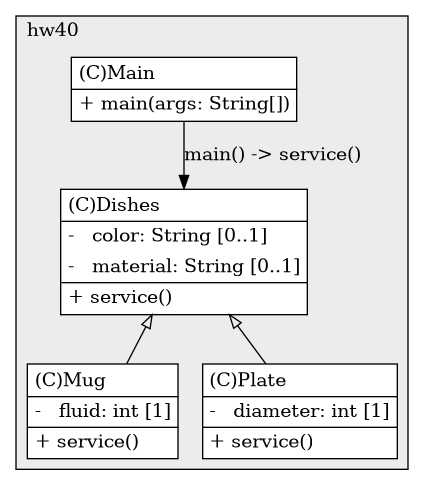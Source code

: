 @startuml

/' diagram meta data start
config=StructureConfiguration;
{
  "projectClassification": {
    "searchMode": "OpenProject", // OpenProject, AllProjects
    "includedProjects": "",
    "pathEndKeywords": "*.impl",
    "isClientPath": "",
    "isClientName": "",
    "isTestPath": "",
    "isTestName": "",
    "isMappingPath": "",
    "isMappingName": "",
    "isDataAccessPath": "",
    "isDataAccessName": "",
    "isDataStructurePath": "",
    "isDataStructureName": "",
    "isInterfaceStructuresPath": "",
    "isInterfaceStructuresName": "",
    "isEntryPointPath": "",
    "isEntryPointName": "",
    "treatFinalFieldsAsMandatory": false
  },
  "graphRestriction": {
    "classPackageExcludeFilter": "",
    "classPackageIncludeFilter": "",
    "classNameExcludeFilter": "",
    "classNameIncludeFilter": "",
    "methodNameExcludeFilter": "",
    "methodNameIncludeFilter": "",
    "removeByInheritance": "", // inheritance/annotation based filtering is done in a second step
    "removeByAnnotation": "",
    "removeByClassPackage": "", // cleanup the graph after inheritance/annotation based filtering is done
    "removeByClassName": "",
    "cutMappings": false,
    "cutEnum": true,
    "cutTests": true,
    "cutClient": true,
    "cutDataAccess": false,
    "cutInterfaceStructures": false,
    "cutDataStructures": false,
    "cutGetterAndSetter": true,
    "cutConstructors": true
  },
  "graphTraversal": {
    "forwardDepth": 6,
    "backwardDepth": 6,
    "classPackageExcludeFilter": "",
    "classPackageIncludeFilter": "",
    "classNameExcludeFilter": "",
    "classNameIncludeFilter": "",
    "methodNameExcludeFilter": "",
    "methodNameIncludeFilter": "",
    "hideMappings": false,
    "hideDataStructures": false,
    "hidePrivateMethods": true,
    "hideInterfaceCalls": true, // indirection: implementation -> interface (is hidden) -> implementation
    "onlyShowApplicationEntryPoints": false, // root node is included
    "useMethodCallsForStructureDiagram": "ForwardOnly" // ForwardOnly, BothDirections, No
  },
  "details": {
    "aggregation": "GroupByClass", // ByClass, GroupByClass, None
    "showClassGenericTypes": true,
    "showMethods": true,
    "showMethodParameterNames": true,
    "showMethodParameterTypes": true,
    "showMethodReturnType": true,
    "showPackageLevels": 2,
    "showDetailedClassStructure": true
  },
  "rootClass": "hw40.Main",
  "extensionCallbackMethod": "" // qualified.class.name#methodName - signature: public static String method(String)
}
diagram meta data end '/



digraph g {
    rankdir="TB"
    splines=polyline
    

'nodes 
subgraph cluster_3214283 { 
   	label=hw40
	labeljust=l
	fillcolor="#ececec"
	style=filled
   
   Dishes3214283[
	label=<<TABLE BORDER="1" CELLBORDER="0" CELLPADDING="4" CELLSPACING="0">
<TR><TD ALIGN="LEFT" >(C)Dishes</TD></TR>
<HR/>
<TR><TD ALIGN="LEFT" >-   color: String [0..1]</TD></TR>
<TR><TD ALIGN="LEFT" >-   material: String [0..1]</TD></TR>
<HR/>
<TR><TD ALIGN="LEFT" >+ service()</TD></TR>
</TABLE>>
	style=filled
	margin=0
	shape=plaintext
	fillcolor="#FFFFFF"
];

Main3214283[
	label=<<TABLE BORDER="1" CELLBORDER="0" CELLPADDING="4" CELLSPACING="0">
<TR><TD ALIGN="LEFT" >(C)Main</TD></TR>
<HR/>
<TR><TD ALIGN="LEFT" >+ main(args: String[])</TD></TR>
</TABLE>>
	style=filled
	margin=0
	shape=plaintext
	fillcolor="#FFFFFF"
];

Mug3214283[
	label=<<TABLE BORDER="1" CELLBORDER="0" CELLPADDING="4" CELLSPACING="0">
<TR><TD ALIGN="LEFT" >(C)Mug</TD></TR>
<HR/>
<TR><TD ALIGN="LEFT" >-   fluid: int [1]</TD></TR>
<HR/>
<TR><TD ALIGN="LEFT" >+ service()</TD></TR>
</TABLE>>
	style=filled
	margin=0
	shape=plaintext
	fillcolor="#FFFFFF"
];

Plate3214283[
	label=<<TABLE BORDER="1" CELLBORDER="0" CELLPADDING="4" CELLSPACING="0">
<TR><TD ALIGN="LEFT" >(C)Plate</TD></TR>
<HR/>
<TR><TD ALIGN="LEFT" >-   diameter: int [1]</TD></TR>
<HR/>
<TR><TD ALIGN="LEFT" >+ service()</TD></TR>
</TABLE>>
	style=filled
	margin=0
	shape=plaintext
	fillcolor="#FFFFFF"
];
} 

'edges    
Dishes3214283 -> Mug3214283[arrowhead=none, arrowtail=empty, dir=both];
Dishes3214283 -> Plate3214283[arrowhead=none, arrowtail=empty, dir=both];
Main3214283 -> Dishes3214283[label="main() -> service()"];
    
}
@enduml